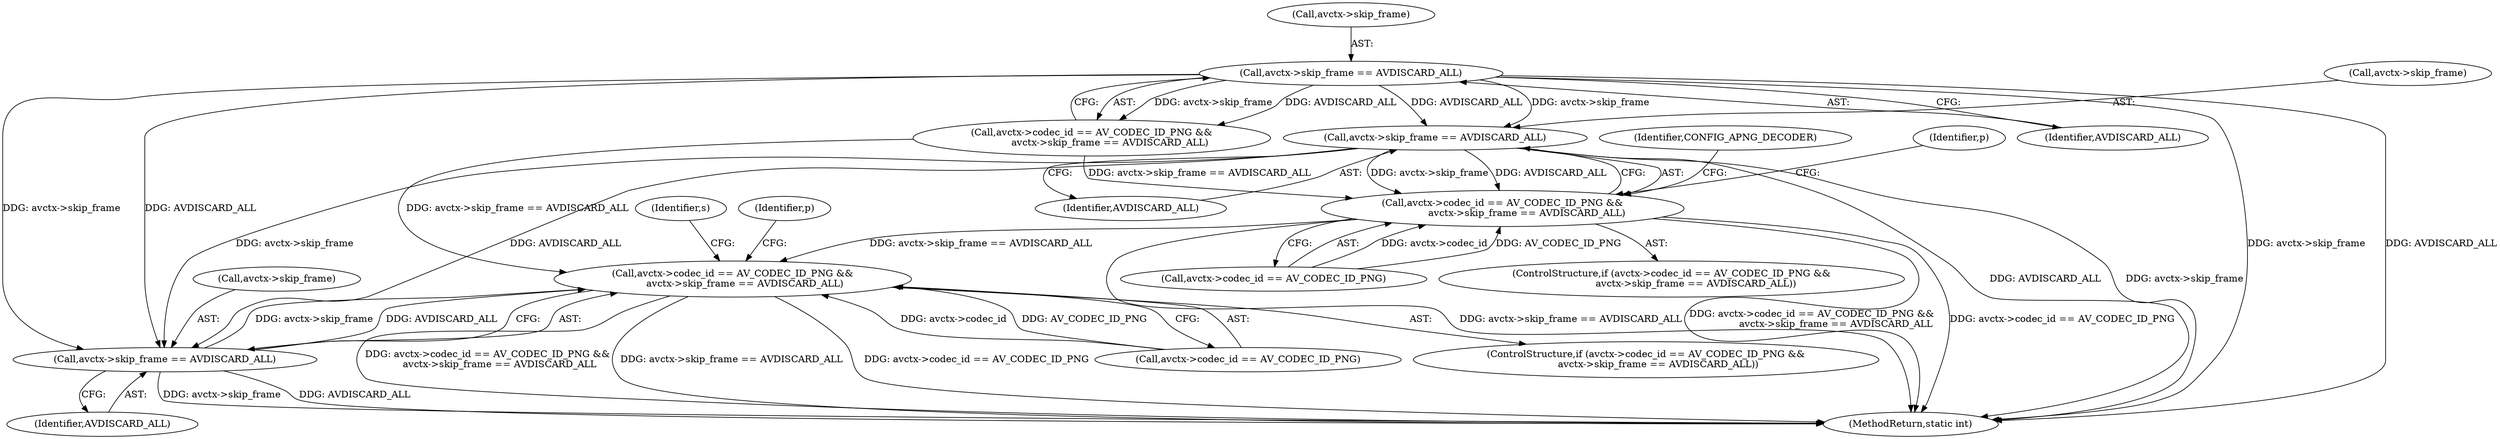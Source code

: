 digraph "0_FFmpeg_e477f09d0b3619f3d29173b2cd593e17e2d1978e@pointer" {
"1000145" [label="(Call,avctx->skip_frame == AVDISCARD_ALL)"];
"1000273" [label="(Call,avctx->skip_frame == AVDISCARD_ALL)"];
"1000139" [label="(Call,avctx->codec_id == AV_CODEC_ID_PNG &&\n                avctx->skip_frame == AVDISCARD_ALL)"];
"1000544" [label="(Call,avctx->codec_id == AV_CODEC_ID_PNG &&\n        avctx->skip_frame == AVDISCARD_ALL)"];
"1000550" [label="(Call,avctx->skip_frame == AVDISCARD_ALL)"];
"1000138" [label="(ControlStructure,if (avctx->codec_id == AV_CODEC_ID_PNG &&\n                avctx->skip_frame == AVDISCARD_ALL))"];
"1000277" [label="(Identifier,AVDISCARD_ALL)"];
"1000544" [label="(Call,avctx->codec_id == AV_CODEC_ID_PNG &&\n        avctx->skip_frame == AVDISCARD_ALL)"];
"1000557" [label="(Identifier,p)"];
"1000158" [label="(Identifier,CONFIG_APNG_DECODER)"];
"1000545" [label="(Call,avctx->codec_id == AV_CODEC_ID_PNG)"];
"1000145" [label="(Call,avctx->skip_frame == AVDISCARD_ALL)"];
"1000274" [label="(Call,avctx->skip_frame)"];
"1000146" [label="(Call,avctx->skip_frame)"];
"1000140" [label="(Call,avctx->codec_id == AV_CODEC_ID_PNG)"];
"1000543" [label="(ControlStructure,if (avctx->codec_id == AV_CODEC_ID_PNG &&\n        avctx->skip_frame == AVDISCARD_ALL))"];
"1000554" [label="(Identifier,AVDISCARD_ALL)"];
"1000550" [label="(Call,avctx->skip_frame == AVDISCARD_ALL)"];
"1000273" [label="(Call,avctx->skip_frame == AVDISCARD_ALL)"];
"1000149" [label="(Identifier,AVDISCARD_ALL)"];
"1000139" [label="(Call,avctx->codec_id == AV_CODEC_ID_PNG &&\n                avctx->skip_frame == AVDISCARD_ALL)"];
"1000267" [label="(Call,avctx->codec_id == AV_CODEC_ID_PNG &&\n            avctx->skip_frame == AVDISCARD_ALL)"];
"1000152" [label="(Identifier,p)"];
"1000828" [label="(MethodReturn,static int)"];
"1000564" [label="(Identifier,s)"];
"1000551" [label="(Call,avctx->skip_frame)"];
"1000145" -> "1000139"  [label="AST: "];
"1000145" -> "1000149"  [label="CFG: "];
"1000146" -> "1000145"  [label="AST: "];
"1000149" -> "1000145"  [label="AST: "];
"1000139" -> "1000145"  [label="CFG: "];
"1000145" -> "1000828"  [label="DDG: AVDISCARD_ALL"];
"1000145" -> "1000828"  [label="DDG: avctx->skip_frame"];
"1000145" -> "1000139"  [label="DDG: avctx->skip_frame"];
"1000145" -> "1000139"  [label="DDG: AVDISCARD_ALL"];
"1000273" -> "1000145"  [label="DDG: avctx->skip_frame"];
"1000273" -> "1000145"  [label="DDG: AVDISCARD_ALL"];
"1000145" -> "1000550"  [label="DDG: avctx->skip_frame"];
"1000145" -> "1000550"  [label="DDG: AVDISCARD_ALL"];
"1000273" -> "1000267"  [label="AST: "];
"1000273" -> "1000277"  [label="CFG: "];
"1000274" -> "1000273"  [label="AST: "];
"1000277" -> "1000273"  [label="AST: "];
"1000267" -> "1000273"  [label="CFG: "];
"1000273" -> "1000828"  [label="DDG: avctx->skip_frame"];
"1000273" -> "1000828"  [label="DDG: AVDISCARD_ALL"];
"1000273" -> "1000267"  [label="DDG: avctx->skip_frame"];
"1000273" -> "1000267"  [label="DDG: AVDISCARD_ALL"];
"1000273" -> "1000550"  [label="DDG: avctx->skip_frame"];
"1000273" -> "1000550"  [label="DDG: AVDISCARD_ALL"];
"1000139" -> "1000138"  [label="AST: "];
"1000139" -> "1000140"  [label="CFG: "];
"1000140" -> "1000139"  [label="AST: "];
"1000152" -> "1000139"  [label="CFG: "];
"1000158" -> "1000139"  [label="CFG: "];
"1000139" -> "1000828"  [label="DDG: avctx->codec_id == AV_CODEC_ID_PNG &&\n                avctx->skip_frame == AVDISCARD_ALL"];
"1000139" -> "1000828"  [label="DDG: avctx->codec_id == AV_CODEC_ID_PNG"];
"1000139" -> "1000828"  [label="DDG: avctx->skip_frame == AVDISCARD_ALL"];
"1000140" -> "1000139"  [label="DDG: avctx->codec_id"];
"1000140" -> "1000139"  [label="DDG: AV_CODEC_ID_PNG"];
"1000267" -> "1000139"  [label="DDG: avctx->skip_frame == AVDISCARD_ALL"];
"1000139" -> "1000544"  [label="DDG: avctx->skip_frame == AVDISCARD_ALL"];
"1000544" -> "1000543"  [label="AST: "];
"1000544" -> "1000545"  [label="CFG: "];
"1000544" -> "1000550"  [label="CFG: "];
"1000545" -> "1000544"  [label="AST: "];
"1000550" -> "1000544"  [label="AST: "];
"1000557" -> "1000544"  [label="CFG: "];
"1000564" -> "1000544"  [label="CFG: "];
"1000544" -> "1000828"  [label="DDG: avctx->skip_frame == AVDISCARD_ALL"];
"1000544" -> "1000828"  [label="DDG: avctx->codec_id == AV_CODEC_ID_PNG"];
"1000544" -> "1000828"  [label="DDG: avctx->codec_id == AV_CODEC_ID_PNG &&\n        avctx->skip_frame == AVDISCARD_ALL"];
"1000545" -> "1000544"  [label="DDG: avctx->codec_id"];
"1000545" -> "1000544"  [label="DDG: AV_CODEC_ID_PNG"];
"1000267" -> "1000544"  [label="DDG: avctx->skip_frame == AVDISCARD_ALL"];
"1000550" -> "1000544"  [label="DDG: avctx->skip_frame"];
"1000550" -> "1000544"  [label="DDG: AVDISCARD_ALL"];
"1000550" -> "1000554"  [label="CFG: "];
"1000551" -> "1000550"  [label="AST: "];
"1000554" -> "1000550"  [label="AST: "];
"1000550" -> "1000828"  [label="DDG: AVDISCARD_ALL"];
"1000550" -> "1000828"  [label="DDG: avctx->skip_frame"];
}

